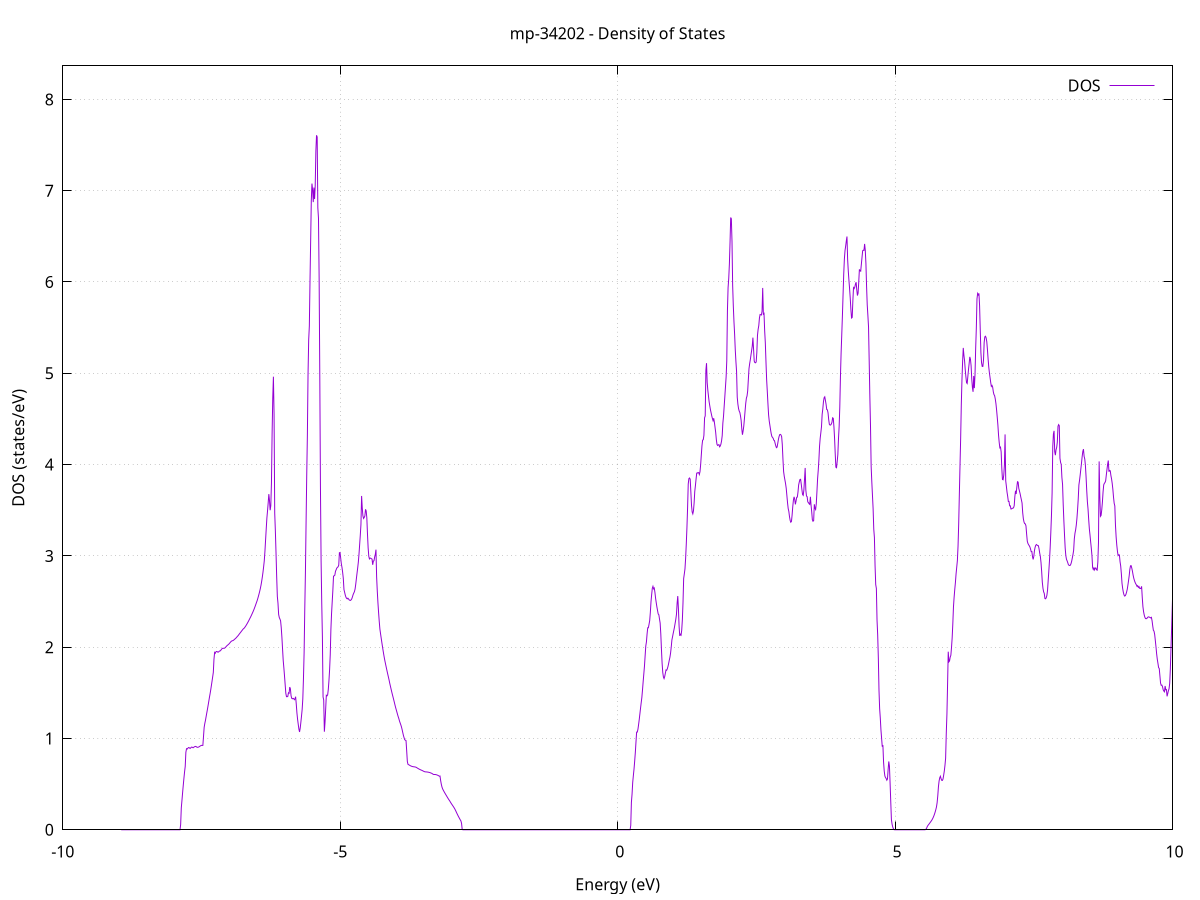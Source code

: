 set title 'mp-34202 - Density of States'
set xlabel 'Energy (eV)'
set ylabel 'DOS (states/eV)'
set grid
set xrange [-10:10]
set yrange [0:8.367]
set xzeroaxis lt -1
set terminal png size 800,600
set output 'mp-34202_dos_gnuplot.png'
plot '-' using 1:2 with lines title 'DOS'
-8.947400 0.000000
-8.935600 0.000000
-8.923800 0.000000
-8.912000 0.000000
-8.900300 0.000000
-8.888500 0.000000
-8.876700 0.000000
-8.864900 0.000000
-8.853200 0.000000
-8.841400 0.000000
-8.829600 0.000000
-8.817900 0.000000
-8.806100 0.000000
-8.794300 0.000000
-8.782500 0.000000
-8.770800 0.000000
-8.759000 0.000000
-8.747200 0.000000
-8.735400 0.000000
-8.723700 0.000000
-8.711900 0.000000
-8.700100 0.000000
-8.688300 0.000000
-8.676600 0.000000
-8.664800 0.000000
-8.653000 0.000000
-8.641200 0.000000
-8.629500 0.000000
-8.617700 0.000000
-8.605900 0.000000
-8.594100 0.000000
-8.582400 0.000000
-8.570600 0.000000
-8.558800 0.000000
-8.547100 0.000000
-8.535300 0.000000
-8.523500 0.000000
-8.511700 0.000000
-8.500000 0.000000
-8.488200 0.000000
-8.476400 0.000000
-8.464600 0.000000
-8.452900 0.000000
-8.441100 0.000000
-8.429300 0.000000
-8.417500 0.000000
-8.405800 0.000000
-8.394000 0.000000
-8.382200 0.000000
-8.370400 0.000000
-8.358700 0.000000
-8.346900 0.000000
-8.335100 0.000000
-8.323400 0.000000
-8.311600 0.000000
-8.299800 0.000000
-8.288000 0.000000
-8.276300 0.000000
-8.264500 0.000000
-8.252700 0.000000
-8.240900 0.000000
-8.229200 0.000000
-8.217400 0.000000
-8.205600 0.000000
-8.193800 0.000000
-8.182100 0.000000
-8.170300 0.000000
-8.158500 0.000000
-8.146700 0.000000
-8.135000 0.000000
-8.123200 0.000000
-8.111400 0.000000
-8.099700 0.000000
-8.087900 0.000000
-8.076100 0.000000
-8.064300 0.000000
-8.052600 0.000000
-8.040800 0.000000
-8.029000 0.000000
-8.017200 0.000000
-8.005500 0.000000
-7.993700 0.000000
-7.981900 0.000000
-7.970100 0.000000
-7.958400 0.000000
-7.946600 0.000000
-7.934800 0.000000
-7.923000 0.000000
-7.911300 0.000000
-7.899500 0.000000
-7.887700 0.000000
-7.876000 0.055900
-7.864200 0.240500
-7.852400 0.320900
-7.840600 0.407100
-7.828900 0.486700
-7.817100 0.562900
-7.805300 0.634000
-7.793500 0.694100
-7.781800 0.847500
-7.770000 0.888000
-7.758200 0.884000
-7.746400 0.892900
-7.734700 0.900300
-7.722900 0.900000
-7.711100 0.892500
-7.699300 0.892600
-7.687600 0.902200
-7.675800 0.906000
-7.664000 0.903100
-7.652300 0.898300
-7.640500 0.903700
-7.628700 0.908200
-7.616900 0.912000
-7.605200 0.913300
-7.593400 0.909500
-7.581600 0.904300
-7.569800 0.903000
-7.558100 0.904700
-7.546300 0.908000
-7.534500 0.912500
-7.522700 0.917800
-7.511000 0.921900
-7.499200 0.924700
-7.487400 0.924000
-7.475600 0.924200
-7.463900 1.021600
-7.452100 1.122300
-7.440300 1.165000
-7.428600 1.198800
-7.416800 1.239500
-7.405000 1.279800
-7.393200 1.318900
-7.381500 1.360600
-7.369700 1.403400
-7.357900 1.447500
-7.346100 1.487300
-7.334400 1.530100
-7.322600 1.576800
-7.310800 1.624900
-7.299000 1.673700
-7.287300 1.723200
-7.275500 1.866500
-7.263700 1.942400
-7.251900 1.933500
-7.240200 1.949200
-7.228400 1.953200
-7.216600 1.950900
-7.204900 1.945100
-7.193100 1.947300
-7.181300 1.955100
-7.169500 1.959200
-7.157800 1.960600
-7.146000 1.972100
-7.134200 1.981400
-7.122400 1.986600
-7.110700 1.988500
-7.098900 1.987600
-7.087100 1.988300
-7.075300 1.993800
-7.063600 2.001000
-7.051800 2.009200
-7.040000 2.017200
-7.028200 2.023000
-7.016500 2.029000
-7.004700 2.035600
-6.992900 2.044000
-6.981100 2.052800
-6.969400 2.060900
-6.957600 2.066800
-6.945800 2.070400
-6.934100 2.071800
-6.922300 2.076400
-6.910500 2.082700
-6.898700 2.089300
-6.887000 2.095100
-6.875200 2.102700
-6.863400 2.110800
-6.851600 2.119000
-6.839900 2.126700
-6.828100 2.136400
-6.816300 2.146300
-6.804500 2.155300
-6.792800 2.164300
-6.781000 2.173900
-6.769200 2.183000
-6.757400 2.192300
-6.745700 2.201200
-6.733900 2.206400
-6.722100 2.215100
-6.710400 2.225300
-6.698600 2.236200
-6.686800 2.248300
-6.675000 2.260700
-6.663300 2.273600
-6.651500 2.286900
-6.639700 2.301300
-6.627900 2.315600
-6.616200 2.329400
-6.604400 2.344200
-6.592600 2.359800
-6.580800 2.375700
-6.569100 2.391800
-6.557300 2.409200
-6.545500 2.427800
-6.533700 2.447200
-6.522000 2.467200
-6.510200 2.487700
-6.498400 2.507600
-6.486700 2.530900
-6.474900 2.556200
-6.463100 2.583200
-6.451300 2.611800
-6.439600 2.642900
-6.427800 2.678400
-6.416000 2.720000
-6.404200 2.766600
-6.392500 2.818600
-6.380700 2.878900
-6.368900 2.945100
-6.357100 3.046200
-6.345400 3.171400
-6.333600 3.294900
-6.321800 3.413400
-6.310000 3.494200
-6.298300 3.580300
-6.286500 3.676400
-6.274700 3.606500
-6.263000 3.500300
-6.251200 3.549000
-6.239400 3.799100
-6.227600 4.339100
-6.215900 4.726600
-6.204100 4.962800
-6.192300 4.555300
-6.180500 3.468900
-6.168800 3.272900
-6.157000 3.031300
-6.145200 2.773300
-6.133400 2.556400
-6.121700 2.481900
-6.109900 2.358700
-6.098100 2.324400
-6.086300 2.308300
-6.074600 2.288700
-6.062800 2.213800
-6.051000 2.108700
-6.039300 1.980600
-6.027500 1.855400
-6.015700 1.773400
-6.003900 1.683600
-5.992200 1.589500
-5.980400 1.495100
-5.968600 1.457900
-5.956800 1.457200
-5.945100 1.460200
-5.933300 1.499900
-5.921500 1.495500
-5.909700 1.563100
-5.898000 1.544300
-5.886200 1.469100
-5.874400 1.440200
-5.862600 1.434500
-5.850900 1.439700
-5.839100 1.437200
-5.827300 1.424500
-5.815600 1.431800
-5.803800 1.457700
-5.792000 1.376100
-5.780200 1.279500
-5.768500 1.210400
-5.756700 1.155700
-5.744900 1.103000
-5.733100 1.071600
-5.721400 1.112200
-5.709600 1.175600
-5.697800 1.244700
-5.686000 1.318300
-5.674300 1.433500
-5.662500 1.655800
-5.650700 1.939200
-5.638900 2.415000
-5.627200 2.814900
-5.615400 3.360600
-5.603600 3.883700
-5.591900 4.320700
-5.580100 4.989700
-5.568300 5.366200
-5.556500 5.517300
-5.544800 6.000700
-5.533000 6.441100
-5.521200 6.891700
-5.509400 7.077600
-5.497700 7.009100
-5.485900 6.874700
-5.474100 7.033900
-5.462300 6.908200
-5.450600 7.052400
-5.438800 7.434000
-5.427000 7.606800
-5.415200 7.587600
-5.403500 6.813000
-5.391700 6.698000
-5.379900 6.036500
-5.368200 4.979000
-5.356400 3.751300
-5.344600 2.944200
-5.332800 2.476100
-5.321100 2.111700
-5.309300 1.455300
-5.297500 1.421400
-5.285700 1.074100
-5.274000 1.177000
-5.262200 1.322600
-5.250400 1.473100
-5.238600 1.466600
-5.226900 1.476300
-5.215100 1.535900
-5.203300 1.631200
-5.191500 1.751900
-5.179800 1.916600
-5.168000 2.194200
-5.156200 2.368300
-5.144400 2.496400
-5.132700 2.622100
-5.120900 2.778000
-5.109100 2.781600
-5.097400 2.788100
-5.085600 2.830600
-5.073800 2.847500
-5.062000 2.865500
-5.050300 2.874400
-5.038500 2.880100
-5.026700 2.897500
-5.014900 3.034700
-5.003200 3.036100
-4.991400 2.974400
-4.979600 2.911200
-4.967800 2.872300
-4.956100 2.818800
-4.944300 2.752900
-4.932500 2.631200
-4.920700 2.601600
-4.909000 2.570500
-4.897200 2.548100
-4.885400 2.535400
-4.873700 2.529000
-4.861900 2.536600
-4.850100 2.528000
-4.838300 2.517600
-4.826600 2.513400
-4.814800 2.512000
-4.803000 2.518800
-4.791200 2.530300
-4.779500 2.551100
-4.767700 2.575600
-4.755900 2.592300
-4.744100 2.607900
-4.732400 2.636300
-4.720600 2.687600
-4.708800 2.750100
-4.697000 2.810700
-4.685300 2.867600
-4.673500 2.932000
-4.661700 3.018000
-4.650000 3.121500
-4.638200 3.226700
-4.626400 3.344300
-4.614600 3.656600
-4.602900 3.525500
-4.591100 3.438500
-4.579300 3.409700
-4.567500 3.420700
-4.555800 3.436900
-4.544000 3.509800
-4.532200 3.492700
-4.520400 3.417800
-4.508700 3.239200
-4.496900 3.089400
-4.485100 2.995000
-4.473300 2.967000
-4.461600 2.976200
-4.449800 2.974000
-4.438000 2.968800
-4.426300 2.964400
-4.414500 2.902500
-4.402700 2.943000
-4.390900 2.947300
-4.379200 2.988500
-4.367400 3.016700
-4.355600 3.068300
-4.343800 2.768700
-4.332100 2.615000
-4.320300 2.487500
-4.308500 2.379700
-4.296700 2.282100
-4.285000 2.198100
-4.273200 2.147400
-4.261400 2.098700
-4.249600 2.050400
-4.237900 2.003800
-4.226100 1.958100
-4.214300 1.914800
-4.202600 1.874300
-4.190800 1.838300
-4.179000 1.804100
-4.167200 1.770300
-4.155500 1.737100
-4.143700 1.705100
-4.131900 1.674000
-4.120100 1.642400
-4.108400 1.607600
-4.096600 1.576000
-4.084800 1.544800
-4.073000 1.514300
-4.061300 1.484600
-4.049500 1.457000
-4.037700 1.428400
-4.025900 1.399300
-4.014200 1.369700
-4.002400 1.340800
-3.990600 1.315100
-3.978900 1.290000
-3.967100 1.263700
-3.955300 1.239300
-3.943500 1.217400
-3.931800 1.191400
-3.920000 1.170400
-3.908200 1.150000
-3.896400 1.127300
-3.884700 1.098000
-3.872900 1.065500
-3.861100 1.033800
-3.849300 1.008800
-3.837600 0.986700
-3.825800 0.981100
-3.814000 0.976900
-3.802200 0.866300
-3.790500 0.748900
-3.778700 0.716900
-3.766900 0.712800
-3.755200 0.708700
-3.743400 0.704400
-3.731600 0.700400
-3.719800 0.697200
-3.708100 0.694400
-3.696300 0.692200
-3.684500 0.690700
-3.672700 0.689900
-3.661000 0.688900
-3.649200 0.687600
-3.637400 0.686100
-3.625600 0.682100
-3.613900 0.677500
-3.602100 0.673000
-3.590300 0.668800
-3.578500 0.664900
-3.566800 0.661100
-3.555000 0.657600
-3.543200 0.654400
-3.531400 0.651600
-3.519700 0.648200
-3.507900 0.644400
-3.496100 0.640700
-3.484400 0.637300
-3.472600 0.635000
-3.460800 0.634300
-3.449000 0.633700
-3.437300 0.633000
-3.425500 0.632100
-3.413700 0.630800
-3.401900 0.629200
-3.390200 0.627300
-3.378400 0.625100
-3.366600 0.621800
-3.354800 0.619300
-3.343100 0.615600
-3.331300 0.610200
-3.319500 0.606300
-3.307700 0.605400
-3.296000 0.605600
-3.284200 0.605000
-3.272400 0.603500
-3.260700 0.601400
-3.248900 0.598700
-3.237100 0.595300
-3.225300 0.591400
-3.213600 0.586600
-3.201800 0.588700
-3.190000 0.539200
-3.178200 0.499300
-3.166500 0.469000
-3.154700 0.448400
-3.142900 0.434200
-3.131100 0.420700
-3.119400 0.408000
-3.107600 0.395700
-3.095800 0.383600
-3.084000 0.371500
-3.072300 0.359500
-3.060500 0.347700
-3.048700 0.336100
-3.037000 0.325400
-3.025200 0.314900
-3.013400 0.302600
-3.001600 0.290900
-2.989900 0.280000
-2.978100 0.269700
-2.966300 0.259000
-2.954500 0.248000
-2.942800 0.236700
-2.931000 0.223800
-2.919200 0.209200
-2.907400 0.193500
-2.895700 0.178100
-2.883900 0.163300
-2.872100 0.149100
-2.860300 0.135500
-2.848600 0.122400
-2.836800 0.109200
-2.825000 0.097400
-2.813300 0.070700
-2.801500 0.003500
-2.789700 0.000000
-2.777900 0.000000
-2.766200 0.000000
-2.754400 0.000000
-2.742600 0.000000
-2.730800 0.000000
-2.719100 0.000000
-2.707300 0.000000
-2.695500 0.000000
-2.683700 0.000000
-2.672000 0.000000
-2.660200 0.000000
-2.648400 0.000000
-2.636600 0.000000
-2.624900 0.000000
-2.613100 0.000000
-2.601300 0.000000
-2.589600 0.000000
-2.577800 0.000000
-2.566000 0.000000
-2.554200 0.000000
-2.542500 0.000000
-2.530700 0.000000
-2.518900 0.000000
-2.507100 0.000000
-2.495400 0.000000
-2.483600 0.000000
-2.471800 0.000000
-2.460000 0.000000
-2.448300 0.000000
-2.436500 0.000000
-2.424700 0.000000
-2.412900 0.000000
-2.401200 0.000000
-2.389400 0.000000
-2.377600 0.000000
-2.365900 0.000000
-2.354100 0.000000
-2.342300 0.000000
-2.330500 0.000000
-2.318800 0.000000
-2.307000 0.000000
-2.295200 0.000000
-2.283400 0.000000
-2.271700 0.000000
-2.259900 0.000000
-2.248100 0.000000
-2.236300 0.000000
-2.224600 0.000000
-2.212800 0.000000
-2.201000 0.000000
-2.189200 0.000000
-2.177500 0.000000
-2.165700 0.000000
-2.153900 0.000000
-2.142200 0.000000
-2.130400 0.000000
-2.118600 0.000000
-2.106800 0.000000
-2.095100 0.000000
-2.083300 0.000000
-2.071500 0.000000
-2.059700 0.000000
-2.048000 0.000000
-2.036200 0.000000
-2.024400 0.000000
-2.012600 0.000000
-2.000900 0.000000
-1.989100 0.000000
-1.977300 0.000000
-1.965500 0.000000
-1.953800 0.000000
-1.942000 0.000000
-1.930200 0.000000
-1.918400 0.000000
-1.906700 0.000000
-1.894900 0.000000
-1.883100 0.000000
-1.871400 0.000000
-1.859600 0.000000
-1.847800 0.000000
-1.836000 0.000000
-1.824300 0.000000
-1.812500 0.000000
-1.800700 0.000000
-1.788900 0.000000
-1.777200 0.000000
-1.765400 0.000000
-1.753600 0.000000
-1.741800 0.000000
-1.730100 0.000000
-1.718300 0.000000
-1.706500 0.000000
-1.694700 0.000000
-1.683000 0.000000
-1.671200 0.000000
-1.659400 0.000000
-1.647700 0.000000
-1.635900 0.000000
-1.624100 0.000000
-1.612300 0.000000
-1.600600 0.000000
-1.588800 0.000000
-1.577000 0.000000
-1.565200 0.000000
-1.553500 0.000000
-1.541700 0.000000
-1.529900 0.000000
-1.518100 0.000000
-1.506400 0.000000
-1.494600 0.000000
-1.482800 0.000000
-1.471000 0.000000
-1.459300 0.000000
-1.447500 0.000000
-1.435700 0.000000
-1.424000 0.000000
-1.412200 0.000000
-1.400400 0.000000
-1.388600 0.000000
-1.376900 0.000000
-1.365100 0.000000
-1.353300 0.000000
-1.341500 0.000000
-1.329800 0.000000
-1.318000 0.000000
-1.306200 0.000000
-1.294400 0.000000
-1.282700 0.000000
-1.270900 0.000000
-1.259100 0.000000
-1.247300 0.000000
-1.235600 0.000000
-1.223800 0.000000
-1.212000 0.000000
-1.200300 0.000000
-1.188500 0.000000
-1.176700 0.000000
-1.164900 0.000000
-1.153200 0.000000
-1.141400 0.000000
-1.129600 0.000000
-1.117800 0.000000
-1.106100 0.000000
-1.094300 0.000000
-1.082500 0.000000
-1.070700 0.000000
-1.059000 0.000000
-1.047200 0.000000
-1.035400 0.000000
-1.023600 0.000000
-1.011900 0.000000
-1.000100 0.000000
-0.988300 0.000000
-0.976600 0.000000
-0.964800 0.000000
-0.953000 0.000000
-0.941200 0.000000
-0.929500 0.000000
-0.917700 0.000000
-0.905900 0.000000
-0.894100 0.000000
-0.882400 0.000000
-0.870600 0.000000
-0.858800 0.000000
-0.847000 0.000000
-0.835300 0.000000
-0.823500 0.000000
-0.811700 0.000000
-0.799900 0.000000
-0.788200 0.000000
-0.776400 0.000000
-0.764600 0.000000
-0.752900 0.000000
-0.741100 0.000000
-0.729300 0.000000
-0.717500 0.000000
-0.705800 0.000000
-0.694000 0.000000
-0.682200 0.000000
-0.670400 0.000000
-0.658700 0.000000
-0.646900 0.000000
-0.635100 0.000000
-0.623300 0.000000
-0.611600 0.000000
-0.599800 0.000000
-0.588000 0.000000
-0.576200 0.000000
-0.564500 0.000000
-0.552700 0.000000
-0.540900 0.000000
-0.529200 0.000000
-0.517400 0.000000
-0.505600 0.000000
-0.493800 0.000000
-0.482100 0.000000
-0.470300 0.000000
-0.458500 0.000000
-0.446700 0.000000
-0.435000 0.000000
-0.423200 0.000000
-0.411400 0.000000
-0.399600 0.000000
-0.387900 0.000000
-0.376100 0.000000
-0.364300 0.000000
-0.352500 0.000000
-0.340800 0.000000
-0.329000 0.000000
-0.317200 0.000000
-0.305400 0.000000
-0.293700 0.000000
-0.281900 0.000000
-0.270100 0.000000
-0.258400 0.000000
-0.246600 0.000000
-0.234800 0.000000
-0.223000 0.000000
-0.211300 0.000000
-0.199500 0.000000
-0.187700 0.000000
-0.175900 0.000000
-0.164200 0.000000
-0.152400 0.000000
-0.140600 0.000000
-0.128800 0.000000
-0.117100 0.000000
-0.105300 0.000000
-0.093500 0.000000
-0.081700 0.000000
-0.070000 0.000000
-0.058200 0.000000
-0.046400 0.000000
-0.034700 0.000000
-0.022900 0.000000
-0.011100 0.000000
0.000700 0.000000
0.012400 0.000000
0.024200 0.000000
0.036000 0.000000
0.047800 0.000000
0.059500 0.000000
0.071300 0.000000
0.083100 0.000000
0.094900 0.000000
0.106600 0.000000
0.118400 0.000000
0.130200 0.000000
0.142000 0.000000
0.153700 0.000000
0.165500 0.000000
0.177300 0.000000
0.189000 0.000000
0.200800 0.000000
0.212600 0.000000
0.224400 0.000000
0.236100 0.047400
0.247900 0.300500
0.259700 0.389800
0.271500 0.518500
0.283200 0.593300
0.295000 0.664000
0.306800 0.750100
0.318600 0.845000
0.330300 0.959900
0.342100 1.069600
0.353900 1.069700
0.365700 1.100400
0.377400 1.151900
0.389200 1.207400
0.401000 1.269700
0.412700 1.331900
0.424500 1.391900
0.436300 1.449500
0.448100 1.532200
0.459800 1.622500
0.471600 1.706800
0.483400 1.792900
0.495200 1.904200
0.506900 2.011800
0.518700 2.057900
0.530500 2.144300
0.542300 2.212700
0.554000 2.212700
0.565800 2.250700
0.577600 2.290800
0.589400 2.381100
0.601100 2.497800
0.612900 2.574900
0.624700 2.645100
0.636400 2.666200
0.648200 2.638700
0.660000 2.647600
0.671800 2.601100
0.683500 2.537900
0.695300 2.488400
0.707100 2.441700
0.718900 2.402100
0.730600 2.364200
0.742400 2.355300
0.754200 2.309200
0.766000 2.264600
0.777700 2.144900
0.789500 1.975200
0.801300 1.823500
0.813100 1.723600
0.824800 1.673800
0.836600 1.656100
0.848400 1.679000
0.860100 1.715600
0.871900 1.750600
0.883700 1.747000
0.895500 1.764000
0.907200 1.788600
0.919000 1.821400
0.930800 1.858000
0.942600 1.890800
0.954300 1.937100
0.966100 2.002900
0.977900 2.079500
0.989700 2.114400
1.001400 2.151600
1.013200 2.185700
1.025000 2.221900
1.036800 2.264600
1.048500 2.305800
1.060300 2.360600
1.072100 2.485000
1.083800 2.559800
1.095600 2.417900
1.107400 2.230200
1.119200 2.124000
1.130900 2.141500
1.142700 2.132200
1.154500 2.184200
1.166300 2.298600
1.178000 2.487700
1.189800 2.751900
1.201600 2.803100
1.213400 2.857200
1.225100 2.971900
1.236900 3.127500
1.248700 3.307500
1.260500 3.524100
1.272200 3.787500
1.284000 3.846100
1.295800 3.853100
1.307600 3.839600
1.319300 3.702500
1.331100 3.553200
1.342900 3.480800
1.354600 3.460200
1.366400 3.493400
1.378200 3.579100
1.390000 3.706400
1.401700 3.769100
1.413500 3.841800
1.425300 3.906700
1.437100 3.906900
1.448800 3.913300
1.460600 3.910200
1.472400 3.891300
1.484200 3.922500
1.495900 3.999000
1.507700 4.103900
1.519500 4.204600
1.531300 4.267100
1.543000 4.272400
1.554800 4.319800
1.566600 4.511600
1.578300 4.533400
1.590100 5.030300
1.601900 5.110900
1.613700 4.898900
1.625400 4.813900
1.637200 4.748800
1.649000 4.686900
1.660800 4.643000
1.672500 4.600700
1.684300 4.567800
1.696100 4.533600
1.707900 4.504900
1.719600 4.481100
1.731400 4.507400
1.743200 4.465200
1.755000 4.410100
1.766700 4.353900
1.778500 4.274200
1.790300 4.221700
1.802000 4.209400
1.813800 4.215200
1.825600 4.218600
1.837400 4.194700
1.849100 4.203000
1.860900 4.223500
1.872700 4.258800
1.884500 4.316600
1.896200 4.453900
1.908000 4.529100
1.919800 4.636500
1.931600 4.742900
1.943300 4.850400
1.955100 4.959500
1.966900 5.136700
1.978700 5.686300
1.990400 5.938100
2.002200 6.038500
2.014000 6.199100
2.025700 6.436100
2.037500 6.706000
2.049300 6.692000
2.061100 6.442400
2.072800 5.963100
2.084600 5.738800
2.096400 5.565900
2.108200 5.428600
2.119900 5.257400
2.131700 5.127400
2.143500 5.018300
2.155300 4.738400
2.167000 4.662600
2.178800 4.613600
2.190600 4.585900
2.202400 4.570500
2.214100 4.533900
2.225900 4.483200
2.237700 4.389100
2.249400 4.326900
2.261200 4.367700
2.273000 4.420200
2.284800 4.501100
2.296500 4.586600
2.308300 4.668900
2.320100 4.727100
2.331900 4.751200
2.343600 4.806400
2.355400 4.929500
2.367200 5.049900
2.379000 5.103700
2.390700 5.147000
2.402500 5.198100
2.414300 5.247400
2.426100 5.297800
2.437800 5.390500
2.449600 5.264600
2.461400 5.133900
2.473100 5.117100
2.484900 5.114700
2.496700 5.124000
2.508500 5.226800
2.520200 5.415300
2.532000 5.481600
2.543800 5.522600
2.555600 5.605900
2.567300 5.644000
2.579100 5.641600
2.590900 5.638600
2.602700 5.679600
2.614400 5.934600
2.626200 5.647800
2.638000 5.655200
2.649800 5.465200
2.661500 5.334700
2.673300 5.127600
2.685100 4.931800
2.696800 4.804700
2.708600 4.668500
2.720400 4.544500
2.732200 4.476500
2.743900 4.429500
2.755700 4.382300
2.767500 4.338600
2.779300 4.308400
2.791000 4.297900
2.802800 4.288500
2.814600 4.267200
2.826400 4.262200
2.838100 4.233400
2.849900 4.205100
2.861700 4.185100
2.873500 4.190800
2.885200 4.230300
2.897000 4.273900
2.908800 4.306400
2.920600 4.328000
2.932300 4.330700
2.944100 4.324400
2.955900 4.306300
2.967600 4.217500
2.979400 4.058000
2.991200 3.923300
3.003000 3.870600
3.014700 3.831300
3.026500 3.791000
3.038300 3.739200
3.050100 3.660600
3.061800 3.582700
3.073600 3.519200
3.085400 3.486900
3.097200 3.429700
3.108900 3.389200
3.120700 3.368700
3.132500 3.377400
3.144300 3.447400
3.156000 3.539200
3.167800 3.610400
3.179600 3.646900
3.191300 3.619400
3.203100 3.564200
3.214900 3.598900
3.226700 3.641600
3.238400 3.643800
3.250200 3.698300
3.262000 3.776500
3.273800 3.810100
3.285500 3.836400
3.297300 3.838800
3.309100 3.785400
3.320900 3.725200
3.332600 3.671900
3.344400 3.662900
3.356200 3.719500
3.368000 3.836900
3.379700 3.962900
3.391500 3.722800
3.403300 3.655500
3.415000 3.649300
3.426800 3.591200
3.438600 3.583300
3.450400 3.570800
3.462100 3.564100
3.473900 3.647400
3.485700 3.555900
3.497500 3.484900
3.509200 3.396200
3.521000 3.379400
3.532800 3.386600
3.544600 3.565200
3.556300 3.519700
3.568100 3.507200
3.579900 3.570700
3.591700 3.702500
3.603400 3.843900
3.615200 3.937800
3.627000 4.050000
3.638700 4.199100
3.650500 4.289200
3.662300 4.350200
3.674100 4.415900
3.685800 4.550300
3.697600 4.610000
3.709400 4.689300
3.721200 4.732200
3.732900 4.742100
3.744700 4.702600
3.756500 4.660000
3.768300 4.603000
3.780000 4.600000
3.791800 4.566600
3.803600 4.494200
3.815400 4.441700
3.827100 4.433100
3.838900 4.433300
3.850700 4.444200
3.862400 4.462800
3.874200 4.512200
3.886000 4.507100
3.897800 4.416600
3.909500 4.290600
3.921300 4.119800
3.933100 3.971300
3.944900 3.965600
3.956600 4.031600
3.968400 4.108000
3.980200 4.284400
3.992000 4.416800
4.003700 4.629700
4.015500 4.965800
4.027300 5.221000
4.039100 5.421900
4.050800 5.626500
4.062600 5.857700
4.074400 6.082900
4.086100 6.248700
4.097900 6.343900
4.109700 6.394200
4.121500 6.451100
4.133200 6.497900
4.145000 6.247500
4.156800 6.118900
4.168600 6.017000
4.180300 5.926100
4.192100 5.822700
4.203900 5.697900
4.215700 5.605500
4.227400 5.611900
4.239200 5.792400
4.251000 5.937600
4.262800 5.927700
4.274500 5.944700
4.286300 5.979200
4.298100 5.997300
4.309800 5.914000
4.321600 5.851300
4.333400 5.877700
4.345200 5.999100
4.356900 6.137900
4.368700 6.123000
4.380500 6.118400
4.392300 6.194000
4.404000 6.267500
4.415800 6.341900
4.427600 6.348300
4.439400 6.345700
4.451100 6.416800
4.462900 6.349000
4.474700 6.202700
4.486500 5.952000
4.498200 5.749500
4.510000 5.634000
4.521800 5.507100
4.533600 5.132700
4.545300 4.751800
4.557100 4.423400
4.568900 3.979900
4.580600 3.811200
4.592400 3.664000
4.604200 3.517200
4.616000 3.292400
4.627700 3.201100
4.639500 2.890300
4.651300 2.685600
4.663100 2.642500
4.674800 2.297400
4.686600 2.135000
4.698400 1.882100
4.710200 1.528200
4.721900 1.326700
4.733700 1.223200
4.745500 1.093000
4.757300 1.001800
4.769000 0.910200
4.780800 0.926600
4.792600 0.742300
4.804300 0.644900
4.816100 0.589500
4.827900 0.570800
4.839700 0.561600
4.851400 0.543100
4.863200 0.556700
4.875000 0.662800
4.886800 0.748100
4.898500 0.696300
4.910300 0.511700
4.922100 0.310100
4.933900 0.112700
4.945600 0.062300
4.957400 0.032000
4.969200 0.011600
4.981000 0.001400
4.992700 0.000000
5.004500 0.000000
5.016300 0.000000
5.028000 0.000000
5.039800 0.000000
5.051600 0.000000
5.063400 0.000000
5.075100 0.000000
5.086900 0.000000
5.098700 0.000000
5.110500 0.000000
5.122200 0.000000
5.134000 0.000000
5.145800 0.000000
5.157600 0.000000
5.169300 0.000000
5.181100 0.000000
5.192900 0.000000
5.204700 0.000000
5.216400 0.000000
5.228200 0.000000
5.240000 0.000000
5.251700 0.000000
5.263500 0.000000
5.275300 0.000000
5.287100 0.000000
5.298800 0.000000
5.310600 0.000000
5.322400 0.000000
5.334200 0.000000
5.345900 0.000000
5.357700 0.000000
5.369500 0.000000
5.381300 0.000000
5.393000 0.000000
5.404800 0.000000
5.416600 0.000000
5.428400 0.000000
5.440100 0.000000
5.451900 0.000000
5.463700 0.000000
5.475400 0.000000
5.487200 0.000000
5.499000 0.000000
5.510800 0.000000
5.522500 0.000000
5.534300 0.000000
5.546100 0.001000
5.557900 0.007200
5.569600 0.019100
5.581400 0.036800
5.593200 0.048000
5.605000 0.057100
5.616700 0.066500
5.628500 0.076200
5.640300 0.086100
5.652100 0.096300
5.663800 0.107200
5.675600 0.120100
5.687400 0.135100
5.699100 0.152300
5.710900 0.172300
5.722700 0.195200
5.734500 0.220800
5.746200 0.250000
5.758000 0.297200
5.769800 0.373000
5.781600 0.471600
5.793300 0.534200
5.805100 0.569600
5.816900 0.586200
5.828700 0.559700
5.840400 0.541600
5.852200 0.540400
5.864000 0.555900
5.875800 0.597800
5.887500 0.643900
5.899300 0.705700
5.911100 0.784200
5.922800 1.055000
5.934600 1.266700
5.946400 1.594800
5.958200 1.950800
5.969900 1.839300
5.981700 1.849100
5.993500 1.890700
6.005300 1.911500
6.017000 1.995100
6.028800 2.099900
6.040600 2.254200
6.052400 2.440500
6.064100 2.546200
6.075900 2.632900
6.087700 2.709900
6.099500 2.804000
6.111200 2.876600
6.123000 2.949200
6.134800 3.105700
6.146500 3.348400
6.158300 3.670300
6.170100 3.980500
6.181900 4.283200
6.193600 4.654300
6.205400 4.927300
6.217200 5.127400
6.229000 5.277700
6.240700 5.198400
6.252500 5.137100
6.264300 5.040500
6.276100 4.963200
6.287800 4.897600
6.299600 4.888000
6.311400 4.962800
6.323200 5.039500
6.334900 5.106800
6.346700 5.179700
6.358500 5.153900
6.370300 5.082100
6.382000 4.938000
6.393800 4.844200
6.405600 4.797000
6.417300 4.970400
6.429100 4.837600
6.440900 4.987500
6.452700 5.274800
6.464400 5.493300
6.476200 5.814000
6.488000 5.874400
6.499800 5.859100
6.511500 5.874700
6.523300 5.738500
6.535100 5.477400
6.546900 5.225700
6.558600 5.116300
6.570400 5.075100
6.582200 5.075300
6.594000 5.146100
6.605700 5.337800
6.617500 5.398700
6.629300 5.405600
6.641000 5.389000
6.652800 5.346700
6.664600 5.259700
6.676400 5.158700
6.688100 5.070900
6.699900 5.005700
6.711700 4.952400
6.723500 4.900200
6.735200 4.856800
6.747000 4.866700
6.758800 4.848900
6.770600 4.797100
6.782300 4.767100
6.794100 4.755200
6.805900 4.719000
6.817700 4.668700
6.829400 4.600300
6.841200 4.519200
6.853000 4.433200
6.864700 4.324000
6.876500 4.243900
6.888300 4.183500
6.900100 4.190400
6.911800 4.139800
6.923600 3.960000
6.935400 3.836700
6.947200 3.833500
6.958900 3.884400
6.970700 3.997300
6.982500 4.330600
6.994300 3.821600
7.006000 3.762600
7.017800 3.698100
7.029600 3.652700
7.041400 3.596500
7.053100 3.596900
7.064900 3.548100
7.076700 3.548700
7.088400 3.513500
7.100200 3.515000
7.112000 3.521000
7.123800 3.522400
7.135500 3.527100
7.147300 3.550500
7.159100 3.650500
7.170900 3.713300
7.182600 3.678200
7.194400 3.752500
7.206200 3.812100
7.218000 3.807600
7.229700 3.739300
7.241500 3.711300
7.253300 3.682000
7.265100 3.645800
7.276800 3.613600
7.288600 3.578400
7.300400 3.472200
7.312100 3.406200
7.323900 3.370600
7.335700 3.353100
7.347500 3.350500
7.359200 3.328100
7.371000 3.238700
7.382800 3.160400
7.394600 3.136400
7.406300 3.122100
7.418100 3.111400
7.429900 3.097500
7.441700 3.074300
7.453400 3.046500
7.465200 3.047800
7.477000 2.990500
7.488800 2.961200
7.500500 2.995500
7.512300 3.058800
7.524100 3.094800
7.535800 3.116300
7.547600 3.124400
7.559400 3.117900
7.571200 3.112100
7.582900 3.111600
7.594700 3.078500
7.606500 3.030600
7.618300 2.994100
7.630000 2.928200
7.641800 2.830700
7.653600 2.711900
7.665400 2.645600
7.677100 2.606600
7.688900 2.588800
7.700700 2.532900
7.712500 2.529900
7.724200 2.540500
7.736000 2.567100
7.747800 2.622100
7.759500 2.730000
7.771300 2.836400
7.783100 2.949400
7.794900 3.085900
7.806600 3.251600
7.818400 3.439000
7.830200 3.690100
7.842000 4.194500
7.853700 4.334300
7.865500 4.369400
7.877300 4.141800
7.889100 4.103100
7.900800 4.161100
7.912600 4.187200
7.924400 4.246800
7.936200 4.419300
7.947900 4.437600
7.959700 4.425400
7.971500 4.069600
7.983300 4.023500
7.995000 4.001000
8.006800 3.858900
8.018600 3.783000
8.030300 3.565100
8.042100 3.385000
8.053900 3.228300
8.065700 3.086900
8.077400 3.002900
8.089200 2.962100
8.101000 2.944900
8.112800 2.924900
8.124500 2.902400
8.136300 2.897000
8.148100 2.894200
8.159900 2.898100
8.171600 2.916000
8.183400 2.942900
8.195200 2.979800
8.207000 3.016700
8.218700 3.062800
8.230500 3.187300
8.242300 3.247500
8.254000 3.284300
8.265800 3.336400
8.277600 3.410400
8.289400 3.507300
8.301100 3.623200
8.312900 3.776400
8.324700 3.827600
8.336500 3.887900
8.348200 3.952800
8.360000 4.016700
8.371800 4.087200
8.383600 4.143400
8.395300 4.169100
8.407100 4.089700
8.418900 4.061100
8.430700 3.988500
8.442400 3.865000
8.454200 3.715200
8.466000 3.592700
8.477700 3.512700
8.489500 3.398100
8.501300 3.296700
8.513100 3.228800
8.524800 3.154200
8.536600 3.083600
8.548400 3.002600
8.560200 2.873800
8.571900 2.851500
8.583700 2.867700
8.595500 2.846800
8.607300 2.867700
8.619000 2.866800
8.630800 2.847900
8.642600 2.843700
8.654400 2.932000
8.666100 3.146600
8.677900 4.034600
8.689700 3.656200
8.701400 3.433200
8.713200 3.443500
8.725000 3.504900
8.736800 3.589100
8.748500 3.699600
8.760300 3.777500
8.772100 3.794800
8.783900 3.803800
8.795600 3.823400
8.807400 3.887400
8.819200 3.947600
8.831000 4.004000
8.842700 4.044600
8.854500 3.922200
8.866300 3.936300
8.878100 3.932100
8.889800 3.880600
8.901600 3.843500
8.913400 3.793700
8.925100 3.728900
8.936900 3.643300
8.948700 3.576500
8.960500 3.546900
8.972200 3.336000
8.984000 3.208600
8.995800 3.118600
9.007600 3.050900
9.019300 3.004000
9.031100 3.012100
9.042900 3.010300
9.054700 2.936600
9.066400 2.889100
9.078200 2.804900
9.090000 2.699600
9.101800 2.643800
9.113500 2.602800
9.125300 2.574000
9.137100 2.560000
9.148800 2.563600
9.160600 2.578300
9.172400 2.602800
9.184200 2.632800
9.195900 2.678300
9.207700 2.728600
9.219500 2.783500
9.231300 2.852400
9.243000 2.891400
9.254800 2.892500
9.266600 2.865300
9.278400 2.831000
9.290100 2.789600
9.301900 2.755600
9.313700 2.730700
9.325500 2.710300
9.337200 2.694700
9.349000 2.682700
9.360800 2.666400
9.372500 2.673700
9.384300 2.655000
9.396100 2.663500
9.407900 2.644700
9.419600 2.642000
9.431400 2.644800
9.443200 2.666100
9.455000 2.545500
9.466700 2.444900
9.478500 2.389900
9.490300 2.352700
9.502100 2.327600
9.513800 2.313300
9.525600 2.311400
9.537400 2.315000
9.549200 2.323500
9.560900 2.330900
9.572700 2.332000
9.584500 2.328100
9.596300 2.325200
9.608000 2.320400
9.619800 2.326300
9.631600 2.290200
9.643300 2.234600
9.655100 2.185600
9.666900 2.175300
9.678700 2.139200
9.690400 2.073700
9.702200 2.005600
9.714000 1.928000
9.725800 1.868100
9.737500 1.824100
9.749300 1.776800
9.761100 1.766700
9.772900 1.687000
9.784600 1.607600
9.796400 1.582700
9.808200 1.584400
9.820000 1.567100
9.831700 1.534300
9.843500 1.519800
9.855300 1.511400
9.867000 1.574800
9.878800 1.533500
9.890600 1.535800
9.902400 1.461500
9.914100 1.491500
9.925900 1.522700
9.937700 1.544600
9.949500 1.603500
9.961200 1.760500
9.973000 1.992400
9.984800 2.217400
9.996600 2.454100
10.008300 2.689600
10.020100 2.937700
10.031900 3.243900
10.043700 3.470200
10.055400 3.937500
10.067200 4.524900
10.079000 4.663500
10.090700 4.329100
10.102500 3.942700
10.114300 3.637600
10.126100 3.786300
10.137800 3.648600
10.149600 3.560000
10.161400 3.428400
10.173200 3.381700
10.184900 3.342200
10.196700 3.313200
10.208500 3.285800
10.220300 3.247200
10.232000 3.199300
10.243800 3.115300
10.255600 3.025900
10.267400 2.951400
10.279100 2.879900
10.290900 2.802000
10.302700 2.750600
10.314400 2.700700
10.326200 2.669300
10.338000 2.646900
10.349800 2.627600
10.361500 2.602700
10.373300 2.567300
10.385100 2.532500
10.396900 2.521400
10.408600 2.507000
10.420400 2.476900
10.432200 2.436900
10.444000 2.394300
10.455700 2.317800
10.467500 2.226000
10.479300 2.141000
10.491100 2.018100
10.502800 1.974600
10.514600 1.934600
10.526400 1.885300
10.538100 1.878700
10.549900 1.895000
10.561700 1.907900
10.573500 1.912100
10.585200 1.907000
10.597000 1.879900
10.608800 1.870700
10.620600 1.865700
10.632300 1.860900
10.644100 1.857000
10.655900 1.865400
10.667700 1.894400
10.679400 1.933400
10.691200 1.999400
10.703000 2.090500
10.714800 2.448200
10.726500 2.666500
10.738300 2.493400
10.750100 2.506300
10.761800 2.559900
10.773600 2.604000
10.785400 2.651200
10.797200 2.774700
10.808900 2.764600
10.820700 2.840500
10.832500 2.950600
10.844300 3.058700
10.856000 3.118800
10.867800 3.135700
10.879600 2.761000
10.891400 2.598500
10.903100 2.590700
10.914900 2.548600
10.926700 2.528700
10.938500 2.584500
10.950200 2.725800
10.962000 2.648800
10.973800 2.669100
10.985500 2.690600
10.997300 2.687000
11.009100 2.684000
11.020900 2.685500
11.032600 2.707900
11.044400 2.754300
11.056200 2.756200
11.068000 2.733500
11.079700 2.694500
11.091500 2.633900
11.103300 2.610300
11.115100 2.641500
11.126800 2.707400
11.138600 2.752300
11.150400 2.782300
11.162200 2.804600
11.173900 2.811100
11.185700 2.753700
11.197500 2.747600
11.209300 2.773800
11.221000 2.763600
11.232800 2.675800
11.244600 2.603200
11.256300 2.557700
11.268100 2.524900
11.279900 2.493900
11.291700 2.468500
11.303400 2.459600
11.315200 2.461900
11.327000 2.484000
11.338800 2.525200
11.350500 2.534500
11.362300 2.521100
11.374100 2.535300
11.385900 2.538300
11.397600 2.500900
11.409400 2.456100
11.421200 2.453800
11.433000 2.484300
11.444700 2.379000
11.456500 2.335400
11.468300 2.300500
11.480000 2.269700
11.491800 2.244800
11.503600 2.223800
11.515400 2.205400
11.527100 2.189700
11.538900 2.197500
11.550700 2.201000
11.562500 2.179900
11.574200 2.155800
11.586000 2.141000
11.597800 2.117900
11.609600 2.137500
11.621300 2.144700
11.633100 2.130500
11.644900 2.149000
11.656700 2.165300
11.668400 2.174400
11.680200 2.186500
11.692000 2.209800
11.703700 2.246600
11.715500 2.266900
11.727300 2.233800
11.739100 2.176400
11.750800 2.165600
11.762600 2.146400
11.774400 2.125600
11.786200 2.102800
11.797900 2.062900
11.809700 2.026300
11.821500 1.992600
11.833300 1.960800
11.845000 1.927300
11.856800 1.887200
11.868600 1.851600
11.880400 1.826000
11.892100 1.802500
11.903900 1.780000
11.915700 1.757500
11.927400 1.734900
11.939200 1.712800
11.951000 1.693300
11.962800 1.683000
11.974500 1.718600
11.986300 1.728900
11.998100 1.708800
12.009900 1.630900
12.021600 1.585300
12.033400 1.546500
12.045200 1.508500
12.057000 1.471500
12.068700 1.435400
12.080500 1.399500
12.092300 1.369500
12.104100 1.344000
12.115800 1.318700
12.127600 1.294000
12.139400 1.270300
12.151100 1.246900
12.162900 1.222600
12.174700 1.199000
12.186500 1.179200
12.198200 1.160600
12.210000 1.142900
12.221800 1.125300
12.233600 1.108100
12.245300 1.090700
12.257100 1.073000
12.268900 1.055400
12.280700 1.037100
12.292400 1.017300
12.304200 0.996900
12.316000 0.977000
12.327800 0.957900
12.339500 0.939400
12.351300 0.921600
12.363100 0.905700
12.374800 0.890700
12.386600 0.876700
12.398400 0.864100
12.410200 0.852700
12.421900 0.842000
12.433700 0.831900
12.445500 0.822400
12.457300 0.813400
12.469000 0.804800
12.480800 0.796500
12.492600 0.789000
12.504400 0.782400
12.516100 0.776100
12.527900 0.770000
12.539700 0.760800
12.551500 0.748500
12.563200 0.735500
12.575000 0.722500
12.586800 0.710500
12.598500 0.699400
12.610300 0.690000
12.622100 0.682100
12.633900 0.673900
12.645600 0.665400
12.657400 0.656500
12.669200 0.647200
12.681000 0.637800
12.692700 0.628600
12.704500 0.619900
12.716300 0.611800
12.728100 0.604100
12.739800 0.596500
12.751600 0.589000
12.763400 0.581600
12.775200 0.574600
12.786900 0.568100
12.798700 0.562000
12.810500 0.555900
12.822300 0.549700
12.834000 0.543400
12.845800 0.536900
12.857600 0.552000
12.869300 0.552900
12.881100 0.534100
12.892900 0.520700
12.904700 0.507900
12.916400 0.496400
12.928200 0.486500
12.940000 0.477700
12.951800 0.469900
12.963500 0.463200
12.975300 0.457600
12.987100 0.452900
12.998900 0.448200
13.010600 0.443100
13.022400 0.437700
13.034200 0.431800
13.046000 0.425300
13.057700 0.427400
13.069500 0.421400
13.081300 0.415400
13.093000 0.410100
13.104800 0.405500
13.116600 0.402300
13.128400 0.400400
13.140100 0.399900
13.151900 0.400700
13.163700 0.402800
13.175500 0.403400
13.187200 0.404700
13.199000 0.408800
13.210800 0.415700
13.222600 0.593000
13.234300 0.439700
13.246100 0.424500
13.257900 0.409700
13.269700 0.395400
13.281400 0.380600
13.293200 0.366000
13.305000 0.352200
13.316700 0.339200
13.328500 0.330500
13.340300 0.340700
13.352100 0.328000
13.363800 0.295900
13.375600 0.263300
13.387400 0.237400
13.399200 0.216300
13.410900 0.199500
13.422700 0.183800
13.434500 0.168200
13.446300 0.152800
13.458000 0.137700
13.469800 0.114700
13.481600 0.075900
13.493400 0.039800
13.505100 0.018200
13.516900 0.005000
13.528700 0.000000
13.540400 0.000000
13.552200 0.000000
13.564000 0.000000
13.575800 0.000000
13.587500 0.000000
13.599300 0.000000
13.611100 0.000000
13.622900 0.000000
13.634600 0.000000
13.646400 0.000000
13.658200 0.000000
13.670000 0.000000
13.681700 0.000000
13.693500 0.000000
13.705300 0.000000
13.717100 0.000000
13.728800 0.000000
13.740600 0.000000
13.752400 0.000000
13.764100 0.000000
13.775900 0.000000
13.787700 0.000000
13.799500 0.000000
13.811200 0.000000
13.823000 0.000000
13.834800 0.000000
13.846600 0.000000
13.858300 0.000000
13.870100 0.000000
13.881900 0.000000
13.893700 0.000000
13.905400 0.000000
13.917200 0.000000
13.929000 0.000000
13.940800 0.000000
13.952500 0.000000
13.964300 0.000000
13.976100 0.000000
13.987800 0.000000
13.999600 0.000000
14.011400 0.000000
14.023200 0.000000
14.034900 0.000000
14.046700 0.000000
14.058500 0.000000
14.070300 0.000000
14.082000 0.000000
14.093800 0.000000
14.105600 0.000000
14.117400 0.000000
14.129100 0.000000
14.140900 0.000000
14.152700 0.000000
14.164500 0.000000
14.176200 0.000000
14.188000 0.000000
14.199800 0.000000
14.211500 0.000000
14.223300 0.000000
14.235100 0.000000
14.246900 0.000000
14.258600 0.000000
14.270400 0.000000
14.282200 0.000000
14.294000 0.000000
14.305700 0.000000
14.317500 0.000000
14.329300 0.000000
14.341100 0.000000
14.352800 0.000000
14.364600 0.000000
14.376400 0.000000
14.388200 0.000000
14.399900 0.000000
14.411700 0.000000
14.423500 0.000000
14.435300 0.000000
14.447000 0.000000
14.458800 0.000000
14.470600 0.000000
14.482300 0.000000
14.494100 0.000000
14.505900 0.000000
14.517700 0.000000
14.529400 0.000000
14.541200 0.000000
14.553000 0.000000
14.564800 0.000000
14.576500 0.000000
14.588300 0.000000
14.600100 0.000000
e
